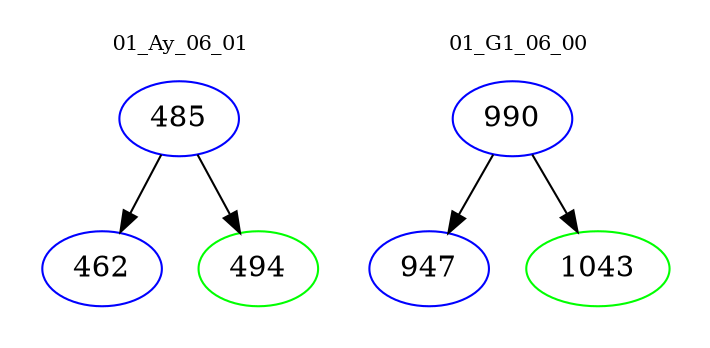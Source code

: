 digraph{
subgraph cluster_0 {
color = white
label = "01_Ay_06_01";
fontsize=10;
T0_485 [label="485", color="blue"]
T0_485 -> T0_462 [color="black"]
T0_462 [label="462", color="blue"]
T0_485 -> T0_494 [color="black"]
T0_494 [label="494", color="green"]
}
subgraph cluster_1 {
color = white
label = "01_G1_06_00";
fontsize=10;
T1_990 [label="990", color="blue"]
T1_990 -> T1_947 [color="black"]
T1_947 [label="947", color="blue"]
T1_990 -> T1_1043 [color="black"]
T1_1043 [label="1043", color="green"]
}
}
